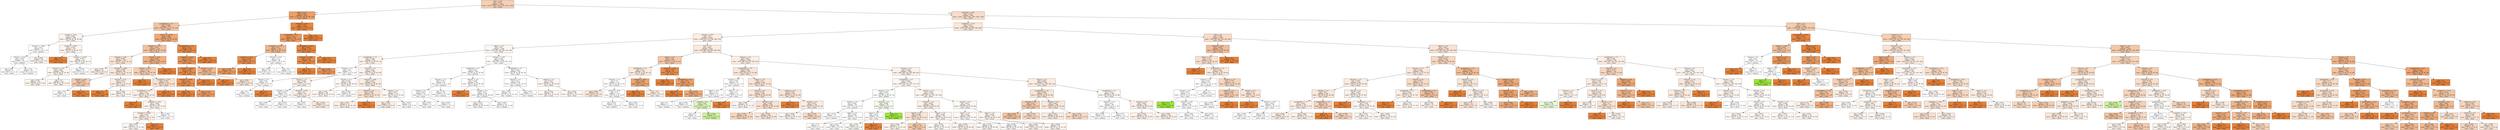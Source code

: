 digraph Tree {
node [shape=box, style="filled", color="black"] ;
0 [label="CCR <= 0.55\ngini = 0.743\nsamples = 11670\nvalue = [5152, 1334, 1316, 1276, 1276, 1316]\nclass = mean", fillcolor="#f5d0b6"] ;
1 [label="nbproc <= 4.5\ngini = 0.395\nsamples = 2219\nvalue = [1711, 92, 120, 88, 88, 120]\nclass = mean", fillcolor="#eb9f69"] ;
0 -> 1 [labeldistance=2.5, labelangle=45, headlabel="True"] ;
2 [label="graphDepth <= 3.5\ngini = 0.669\nsamples = 971\nvalue = [519, 76, 116, 72, 72, 116]\nclass = mean", fillcolor="#f3c4a2"] ;
1 -> 2 ;
3 [label="sdComp <= 0.02\ngini = 0.805\nsamples = 389\nvalue = [109, 44, 80, 38, 38, 80]\nclass = mean", fillcolor="#fdf3ec"] ;
2 -> 3 ;
4 [label="sdComm <= 0.065\ngini = 0.817\nsamples = 52\nvalue = [10, 6, 6, 12, 12, 6]\nclass = minmax", fillcolor="#ffffff"] ;
3 -> 4 ;
5 [label="sdComm <= 0.02\ngini = 0.769\nsamples = 26\nvalue = [4, 2, 2, 8, 8, 2]\nclass = minmax", fillcolor="#ffffff"] ;
4 -> 5 ;
6 [label="gini = 0.667\nsamples = 6\nvalue = [2, 0, 0, 2, 2, 0]\nclass = mean", fillcolor="#ffffff"] ;
5 -> 6 ;
7 [label="gini = 0.78\nsamples = 20\nvalue = [2, 2, 2, 6, 6, 2]\nclass = minmax", fillcolor="#ffffff"] ;
5 -> 7 ;
8 [label="gini = 0.828\nsamples = 26\nvalue = [6, 4, 4, 4, 4, 4]\nclass = mean", fillcolor="#fdf4ed"] ;
4 -> 8 ;
9 [label="sdComp <= 0.065\ngini = 0.793\nsamples = 337\nvalue = [99, 38, 74, 26, 26, 74]\nclass = mean", fillcolor="#fdf3ec"] ;
3 -> 9 ;
10 [label="gini = 0.0\nsamples = 10\nvalue = [10, 0, 0, 0, 0, 0]\nclass = mean", fillcolor="#e58139"] ;
9 -> 10 ;
11 [label="sdComm <= 0.065\ngini = 0.797\nsamples = 327\nvalue = [89, 38, 74, 26, 26, 74]\nclass = mean", fillcolor="#fdf8f3"] ;
9 -> 11 ;
12 [label="sdComm <= 0.02\ngini = 0.802\nsamples = 306\nvalue = [84, 38, 66, 26, 26, 66]\nclass = mean", fillcolor="#fdf6f0"] ;
11 -> 12 ;
13 [label="gini = 0.799\nsamples = 116\nvalue = [32, 20, 24, 8, 8, 24]\nclass = mean", fillcolor="#fdf4ee"] ;
12 -> 13 ;
14 [label="gini = 0.8\nsamples = 190\nvalue = [52, 18, 42, 18, 18, 42]\nclass = mean", fillcolor="#fdf6f2"] ;
12 -> 14 ;
15 [label="gini = 0.653\nsamples = 21\nvalue = [5, 0, 8, 0, 0, 8]\nclass = maxmax", fillcolor="#ffffff"] ;
11 -> 15 ;
16 [label="sdComp <= 0.065\ngini = 0.486\nsamples = 582\nvalue = [410, 32, 36, 34, 34, 36]\nclass = mean", fillcolor="#eda977"] ;
2 -> 16 ;
17 [label="graphSize <= 22.5\ngini = 0.667\nsamples = 338\nvalue = [182, 32, 28, 34, 34, 28]\nclass = mean", fillcolor="#f2c29f"] ;
16 -> 17 ;
18 [label="sdComm <= 0.02\ngini = 0.796\nsamples = 120\nvalue = [40, 20, 12, 18, 18, 12]\nclass = mean", fillcolor="#fae6d7"] ;
17 -> 18 ;
19 [label="gini = 0.736\nsamples = 24\nvalue = [8, 4, 0, 6, 6, 0]\nclass = mean", fillcolor="#fcf1e9"] ;
18 -> 19 ;
20 [label="sdComm <= 0.065\ngini = 0.799\nsamples = 96\nvalue = [32, 16, 12, 12, 12, 12]\nclass = mean", fillcolor="#fae6d7"] ;
18 -> 20 ;
21 [label="sdComp <= 0.02\ngini = 0.667\nsamples = 24\nvalue = [12, 4, 4, 0, 0, 4]\nclass = mean", fillcolor="#f5cdb0"] ;
20 -> 21 ;
22 [label="gini = 0.75\nsamples = 16\nvalue = [4, 4, 4, 0, 0, 4]\nclass = mean", fillcolor="#ffffff"] ;
21 -> 22 ;
23 [label="gini = 0.0\nsamples = 8\nvalue = [8, 0, 0, 0, 0, 0]\nclass = mean", fillcolor="#e58139"] ;
21 -> 23 ;
24 [label="sdComp <= 0.02\ngini = 0.815\nsamples = 72\nvalue = [20, 12, 8, 12, 12, 8]\nclass = mean", fillcolor="#fceee5"] ;
20 -> 24 ;
25 [label="gini = 0.0\nsamples = 4\nvalue = [4, 0, 0, 0, 0, 0]\nclass = mean", fillcolor="#e58139"] ;
24 -> 25 ;
26 [label="gini = 0.824\nsamples = 68\nvalue = [16, 12, 8, 12, 12, 8]\nclass = mean", fillcolor="#fdf6f1"] ;
24 -> 26 ;
27 [label="sdComp <= 0.02\ngini = 0.551\nsamples = 218\nvalue = [142, 12, 16, 16, 16, 16]\nclass = mean", fillcolor="#efb083"] ;
17 -> 27 ;
28 [label="sdComm <= 0.02\ngini = 0.731\nsamples = 140\nvalue = [64, 12, 16, 16, 16, 16]\nclass = mean", fillcolor="#f5ceb2"] ;
27 -> 28 ;
29 [label="gini = 0.0\nsamples = 24\nvalue = [24, 0, 0, 0, 0, 0]\nclass = mean", fillcolor="#e58139"] ;
28 -> 29 ;
30 [label="graphSize <= 75.0\ngini = 0.794\nsamples = 116\nvalue = [40, 12, 16, 16, 16, 16]\nclass = mean", fillcolor="#f9e1cf"] ;
28 -> 30 ;
31 [label="graphDepth <= 9.0\ngini = 0.82\nsamples = 104\nvalue = [28, 12, 16, 16, 16, 16]\nclass = mean", fillcolor="#fbeee4"] ;
30 -> 31 ;
32 [label="gini = 0.0\nsamples = 4\nvalue = [4, 0, 0, 0, 0, 0]\nclass = mean", fillcolor="#e58139"] ;
31 -> 32 ;
33 [label="graphSize <= 40.0\ngini = 0.826\nsamples = 100\nvalue = [24, 12, 16, 16, 16, 16]\nclass = mean", fillcolor="#fdf3ec"] ;
31 -> 33 ;
34 [label="sdComm <= 0.065\ngini = 0.82\nsamples = 76\nvalue = [20, 8, 12, 12, 12, 12]\nclass = mean", fillcolor="#fcefe6"] ;
33 -> 34 ;
35 [label="gini = 0.827\nsamples = 72\nvalue = [16, 8, 12, 12, 12, 12]\nclass = mean", fillcolor="#fdf7f2"] ;
34 -> 35 ;
36 [label="gini = 0.0\nsamples = 4\nvalue = [4, 0, 0, 0, 0, 0]\nclass = mean", fillcolor="#e58139"] ;
34 -> 36 ;
37 [label="gini = 0.833\nsamples = 24\nvalue = [4, 4, 4, 4, 4, 4]\nclass = mean", fillcolor="#ffffff"] ;
33 -> 37 ;
38 [label="gini = 0.0\nsamples = 12\nvalue = [12, 0, 0, 0, 0, 0]\nclass = mean", fillcolor="#e58139"] ;
30 -> 38 ;
39 [label="gini = 0.0\nsamples = 78\nvalue = [78, 0, 0, 0, 0, 0]\nclass = mean", fillcolor="#e58139"] ;
27 -> 39 ;
40 [label="graphDepth <= 6.5\ngini = 0.125\nsamples = 244\nvalue = [228, 0, 8, 0, 0, 8]\nclass = mean", fillcolor="#e78a46"] ;
16 -> 40 ;
41 [label="graphSize <= 22.5\ngini = 0.255\nsamples = 112\nvalue = [96, 0, 8, 0, 0, 8]\nclass = mean", fillcolor="#e99457"] ;
40 -> 41 ;
42 [label="sdComm <= 0.065\ngini = 0.166\nsamples = 90\nvalue = [82, 0, 4, 0, 0, 4]\nclass = mean", fillcolor="#e78d4b"] ;
41 -> 42 ;
43 [label="sdComm <= 0.02\ngini = 0.22\nsamples = 66\nvalue = [58, 0, 4, 0, 0, 4]\nclass = mean", fillcolor="#e89153"] ;
42 -> 43 ;
44 [label="gini = 0.0\nsamples = 22\nvalue = [22, 0, 0, 0, 0, 0]\nclass = mean", fillcolor="#e58139"] ;
43 -> 44 ;
45 [label="gini = 0.314\nsamples = 44\nvalue = [36, 0, 4, 0, 0, 4]\nclass = mean", fillcolor="#ea9a61"] ;
43 -> 45 ;
46 [label="gini = 0.0\nsamples = 24\nvalue = [24, 0, 0, 0, 0, 0]\nclass = mean", fillcolor="#e58139"] ;
42 -> 46 ;
47 [label="sdComm <= 0.02\ngini = 0.529\nsamples = 22\nvalue = [14, 0, 4, 0, 0, 4]\nclass = mean", fillcolor="#f1b991"] ;
41 -> 47 ;
48 [label="gini = 0.0\nsamples = 8\nvalue = [8, 0, 0, 0, 0, 0]\nclass = mean", fillcolor="#e58139"] ;
47 -> 48 ;
49 [label="gini = 0.653\nsamples = 14\nvalue = [6, 0, 4, 0, 0, 4]\nclass = mean", fillcolor="#fae6d7"] ;
47 -> 49 ;
50 [label="gini = 0.0\nsamples = 132\nvalue = [132, 0, 0, 0, 0, 0]\nclass = mean", fillcolor="#e58139"] ;
40 -> 50 ;
51 [label="sdComp <= 0.02\ngini = 0.087\nsamples = 1248\nvalue = [1192, 16, 4, 16, 16, 4]\nclass = mean", fillcolor="#e68742"] ;
1 -> 51 ;
52 [label="graphDepth <= 6.5\ngini = 0.312\nsamples = 320\nvalue = [264, 16, 4, 16, 16, 4]\nclass = mean", fillcolor="#ea985d"] ;
51 -> 52 ;
53 [label="graphSize <= 22.5\ngini = 0.57\nsamples = 140\nvalue = [88, 12, 4, 16, 16, 4]\nclass = mean", fillcolor="#f0b68c"] ;
52 -> 53 ;
54 [label="sdComm <= 0.02\ngini = 0.159\nsamples = 92\nvalue = [84, 8, 0, 0, 0, 0]\nclass = mean", fillcolor="#e78d4c"] ;
53 -> 54 ;
55 [label="gini = 0.278\nsamples = 48\nvalue = [40, 8, 0, 0, 0, 0]\nclass = mean", fillcolor="#ea9a61"] ;
54 -> 55 ;
56 [label="gini = 0.0\nsamples = 44\nvalue = [44, 0, 0, 0, 0, 0]\nclass = mean", fillcolor="#e58139"] ;
54 -> 56 ;
57 [label="sdComm <= 0.02\ngini = 0.75\nsamples = 48\nvalue = [4, 4, 4, 16, 16, 4]\nclass = minmax", fillcolor="#ffffff"] ;
53 -> 57 ;
58 [label="gini = 0.833\nsamples = 24\nvalue = [4, 4, 4, 4, 4, 4]\nclass = mean", fillcolor="#ffffff"] ;
57 -> 58 ;
59 [label="gini = 0.5\nsamples = 24\nvalue = [0, 0, 0, 12, 12, 0]\nclass = minmax", fillcolor="#ffffff"] ;
57 -> 59 ;
60 [label="graphSize <= 40.0\ngini = 0.043\nsamples = 180\nvalue = [176, 4, 0, 0, 0, 0]\nclass = mean", fillcolor="#e6843d"] ;
52 -> 60 ;
61 [label="sdComm <= 0.065\ngini = 0.133\nsamples = 56\nvalue = [52, 4, 0, 0, 0, 0]\nclass = mean", fillcolor="#e78b48"] ;
60 -> 61 ;
62 [label="gini = 0.0\nsamples = 28\nvalue = [28, 0, 0, 0, 0, 0]\nclass = mean", fillcolor="#e58139"] ;
61 -> 62 ;
63 [label="gini = 0.245\nsamples = 28\nvalue = [24, 4, 0, 0, 0, 0]\nclass = mean", fillcolor="#e9965a"] ;
61 -> 63 ;
64 [label="gini = 0.0\nsamples = 124\nvalue = [124, 0, 0, 0, 0, 0]\nclass = mean", fillcolor="#e58139"] ;
60 -> 64 ;
65 [label="gini = 0.0\nsamples = 928\nvalue = [928, 0, 0, 0, 0, 0]\nclass = mean", fillcolor="#e58139"] ;
51 -> 65 ;
66 [label="graphSize <= 40.0\ngini = 0.787\nsamples = 9451\nvalue = [3441, 1242, 1196, 1188, 1188, 1196]\nclass = mean", fillcolor="#f8ddca"] ;
0 -> 66 [labeldistance=2.5, labelangle=-45, headlabel="False"] ;
67 [label="graphSize <= 22.5\ngini = 0.811\nsamples = 6105\nvalue = [1851, 878, 838, 850, 850, 838]\nclass = mean", fillcolor="#fae8da"] ;
66 -> 67 ;
68 [label="sdComp <= 0.65\ngini = 0.82\nsamples = 4033\nvalue = [1089, 616, 578, 586, 586, 578]\nclass = mean", fillcolor="#fbeee4"] ;
67 -> 68 ;
69 [label="nbproc <= 4.5\ngini = 0.83\nsamples = 1206\nvalue = [264, 190, 188, 188, 188, 188]\nclass = mean", fillcolor="#fdf6f1"] ;
68 -> 69 ;
70 [label="graphDepth <= 3.5\ngini = 0.824\nsamples = 550\nvalue = [138, 84, 74, 90, 90, 74]\nclass = mean", fillcolor="#fcf2ea"] ;
69 -> 70 ;
71 [label="sdComm <= 0.2\ngini = 0.81\nsamples = 70\nvalue = [16, 6, 16, 8, 8, 16]\nclass = mean", fillcolor="#ffffff"] ;
70 -> 71 ;
72 [label="sdComp <= 0.2\ngini = 0.64\nsamples = 20\nvalue = [4, 0, 8, 0, 0, 8]\nclass = maxmax", fillcolor="#ffffff"] ;
71 -> 72 ;
73 [label="gini = 0.5\nsamples = 16\nvalue = [0, 0, 8, 0, 0, 8]\nclass = maxmax", fillcolor="#ffffff"] ;
72 -> 73 ;
74 [label="gini = 0.0\nsamples = 4\nvalue = [4, 0, 0, 0, 0, 0]\nclass = mean", fillcolor="#e58139"] ;
72 -> 74 ;
75 [label="sdComp <= 0.2\ngini = 0.826\nsamples = 50\nvalue = [12, 6, 8, 8, 8, 8]\nclass = mean", fillcolor="#fdf3ec"] ;
71 -> 75 ;
76 [label="sdComm <= 0.65\ngini = 0.827\nsamples = 30\nvalue = [6, 4, 4, 6, 6, 4]\nclass = mean", fillcolor="#ffffff"] ;
75 -> 76 ;
77 [label="gini = 0.667\nsamples = 6\nvalue = [2, 0, 0, 2, 2, 0]\nclass = mean", fillcolor="#ffffff"] ;
76 -> 77 ;
78 [label="gini = 0.833\nsamples = 24\nvalue = [4, 4, 4, 4, 4, 4]\nclass = mean", fillcolor="#ffffff"] ;
76 -> 78 ;
79 [label="sdComm <= 0.65\ngini = 0.8\nsamples = 20\nvalue = [6, 2, 4, 2, 2, 4]\nclass = mean", fillcolor="#fcefe6"] ;
75 -> 79 ;
80 [label="gini = 0.667\nsamples = 6\nvalue = [2, 0, 2, 0, 0, 2]\nclass = mean", fillcolor="#ffffff"] ;
79 -> 80 ;
81 [label="gini = 0.816\nsamples = 14\nvalue = [4, 2, 2, 2, 2, 2]\nclass = mean", fillcolor="#fbeade"] ;
79 -> 81 ;
82 [label="sdComm <= 0.2\ngini = 0.821\nsamples = 480\nvalue = [122, 78, 58, 82, 82, 58]\nclass = mean", fillcolor="#fcf2eb"] ;
70 -> 82 ;
83 [label="sdComp <= 0.2\ngini = 0.818\nsamples = 282\nvalue = [66, 48, 28, 56, 56, 28]\nclass = mean", fillcolor="#fef9f6"] ;
82 -> 83 ;
84 [label="gini = 0.816\nsamples = 202\nvalue = [50, 40, 20, 36, 36, 20]\nclass = mean", fillcolor="#fdf7f3"] ;
83 -> 84 ;
85 [label="gini = 0.805\nsamples = 80\nvalue = [16, 8, 8, 20, 20, 8]\nclass = minmax", fillcolor="#ffffff"] ;
83 -> 85 ;
86 [label="sdComm <= 0.65\ngini = 0.817\nsamples = 198\nvalue = [56, 30, 30, 26, 26, 30]\nclass = mean", fillcolor="#fbece0"] ;
82 -> 86 ;
87 [label="sdComp <= 0.2\ngini = 0.788\nsamples = 84\nvalue = [30, 14, 10, 10, 10, 10]\nclass = mean", fillcolor="#f9e2d2"] ;
86 -> 87 ;
88 [label="gini = 0.813\nsamples = 76\nvalue = [22, 14, 10, 10, 10, 10]\nclass = mean", fillcolor="#fcefe5"] ;
87 -> 88 ;
89 [label="gini = 0.0\nsamples = 8\nvalue = [8, 0, 0, 0, 0, 0]\nclass = mean", fillcolor="#e58139"] ;
87 -> 89 ;
90 [label="sdComp <= 0.2\ngini = 0.827\nsamples = 114\nvalue = [26, 16, 20, 16, 16, 20]\nclass = mean", fillcolor="#fdf7f2"] ;
86 -> 90 ;
91 [label="gini = 0.823\nsamples = 54\nvalue = [14, 8, 8, 8, 8, 8]\nclass = mean", fillcolor="#fcefe5"] ;
90 -> 91 ;
92 [label="gini = 0.827\nsamples = 60\nvalue = [12, 8, 12, 8, 8, 12]\nclass = mean", fillcolor="#ffffff"] ;
90 -> 92 ;
93 [label="sdComm <= 0.65\ngini = 0.832\nsamples = 656\nvalue = [126, 106, 114, 98, 98, 114]\nclass = mean", fillcolor="#fefcfb"] ;
69 -> 93 ;
94 [label="graphDepth <= 3.5\ngini = 0.827\nsamples = 404\nvalue = [74, 66, 82, 50, 50, 82]\nclass = maxmax", fillcolor="#ffffff"] ;
93 -> 94 ;
95 [label="sdComm <= 0.2\ngini = 0.791\nsamples = 60\nvalue = [8, 12, 16, 4, 4, 16]\nclass = maxmax", fillcolor="#ffffff"] ;
94 -> 95 ;
96 [label="sdComp <= 0.2\ngini = 0.833\nsamples = 24\nvalue = [4, 4, 4, 4, 4, 4]\nclass = mean", fillcolor="#ffffff"] ;
95 -> 96 ;
97 [label="gini = 0.833\nsamples = 12\nvalue = [2, 2, 2, 2, 2, 2]\nclass = mean", fillcolor="#ffffff"] ;
96 -> 97 ;
98 [label="gini = 0.833\nsamples = 12\nvalue = [2, 2, 2, 2, 2, 2]\nclass = mean", fillcolor="#ffffff"] ;
96 -> 98 ;
99 [label="gini = 0.716\nsamples = 36\nvalue = [4, 8, 12, 0, 0, 12]\nclass = maxmax", fillcolor="#ffffff"] ;
95 -> 99 ;
100 [label="sdComm <= 0.2\ngini = 0.829\nsamples = 344\nvalue = [66, 54, 66, 46, 46, 66]\nclass = mean", fillcolor="#ffffff"] ;
94 -> 100 ;
101 [label="gini = 0.0\nsamples = 4\nvalue = [4, 0, 0, 0, 0, 0]\nclass = mean", fillcolor="#e58139"] ;
100 -> 101 ;
102 [label="sdComp <= 0.2\ngini = 0.83\nsamples = 340\nvalue = [62, 54, 66, 46, 46, 66]\nclass = maxmax", fillcolor="#ffffff"] ;
100 -> 102 ;
103 [label="gini = 0.831\nsamples = 216\nvalue = [42, 38, 38, 30, 30, 38]\nclass = mean", fillcolor="#fefcfb"] ;
102 -> 103 ;
104 [label="gini = 0.822\nsamples = 124\nvalue = [20, 16, 28, 16, 16, 28]\nclass = maxmax", fillcolor="#ffffff"] ;
102 -> 104 ;
105 [label="graphDepth <= 3.5\ngini = 0.827\nsamples = 252\nvalue = [52, 40, 32, 48, 48, 32]\nclass = mean", fillcolor="#fefdfb"] ;
93 -> 105 ;
106 [label="sdComp <= 0.2\ngini = 0.811\nsamples = 88\nvalue = [14, 10, 10, 22, 22, 10]\nclass = minmax", fillcolor="#ffffff"] ;
105 -> 106 ;
107 [label="gini = 0.821\nsamples = 78\nvalue = [12, 10, 10, 18, 18, 10]\nclass = minmax", fillcolor="#ffffff"] ;
106 -> 107 ;
108 [label="gini = 0.64\nsamples = 10\nvalue = [2, 0, 0, 4, 4, 0]\nclass = minmax", fillcolor="#ffffff"] ;
106 -> 108 ;
109 [label="sdComp <= 0.2\ngini = 0.827\nsamples = 164\nvalue = [38, 30, 22, 26, 26, 22]\nclass = mean", fillcolor="#fdf7f3"] ;
105 -> 109 ;
110 [label="gini = 0.814\nsamples = 76\nvalue = [20, 16, 8, 12, 12, 8]\nclass = mean", fillcolor="#fdf7f2"] ;
109 -> 110 ;
111 [label="gini = 0.832\nsamples = 88\nvalue = [18, 14, 14, 14, 14, 14]\nclass = mean", fillcolor="#fef8f4"] ;
109 -> 111 ;
112 [label="CCR <= 5.5\ngini = 0.814\nsamples = 2827\nvalue = [825, 426, 390, 398, 398, 390]\nclass = mean", fillcolor="#fbeade"] ;
68 -> 112 ;
113 [label="nbproc <= 4.5\ngini = 0.68\nsamples = 291\nvalue = [149, 38, 12, 40, 40, 12]\nclass = mean", fillcolor="#f4c8a9"] ;
112 -> 113 ;
114 [label="graphDepth <= 3.5\ngini = 0.78\nsamples = 201\nvalue = [67, 30, 12, 40, 40, 12]\nclass = mean", fillcolor="#fbeade"] ;
113 -> 114 ;
115 [label="sdComm <= 0.2\ngini = 0.8\nsamples = 143\nvalue = [25, 26, 10, 36, 36, 10]\nclass = minmax", fillcolor="#ffffff"] ;
114 -> 115 ;
116 [label="gini = 0.809\nsamples = 29\nvalue = [9, 4, 4, 4, 4, 4]\nclass = mean", fillcolor="#fae6d7"] ;
115 -> 116 ;
117 [label="sdComm <= 0.65\ngini = 0.78\nsamples = 114\nvalue = [16, 22, 6, 32, 32, 6]\nclass = minmax", fillcolor="#ffffff"] ;
115 -> 117 ;
118 [label="gini = 0.653\nsamples = 50\nvalue = [2, 8, 0, 20, 20, 0]\nclass = minmax", fillcolor="#ffffff"] ;
117 -> 118 ;
119 [label="gini = 0.816\nsamples = 64\nvalue = [14, 14, 6, 12, 12, 6]\nclass = mean", fillcolor="#ffffff"] ;
117 -> 119 ;
120 [label="sdComm <= 0.65\ngini = 0.459\nsamples = 58\nvalue = [42, 4, 2, 4, 4, 2]\nclass = mean", fillcolor="#eda674"] ;
114 -> 120 ;
121 [label="gini = 0.0\nsamples = 36\nvalue = [36, 0, 0, 0, 0, 0]\nclass = mean", fillcolor="#e58139"] ;
120 -> 121 ;
122 [label="gini = 0.81\nsamples = 22\nvalue = [6, 4, 2, 4, 4, 2]\nclass = mean", fillcolor="#fcf1e9"] ;
120 -> 122 ;
123 [label="sdComm <= 0.65\ngini = 0.162\nsamples = 90\nvalue = [82, 8, 0, 0, 0, 0]\nclass = mean", fillcolor="#e88d4c"] ;
113 -> 123 ;
124 [label="gini = 0.0\nsamples = 50\nvalue = [50, 0, 0, 0, 0, 0]\nclass = mean", fillcolor="#e58139"] ;
123 -> 124 ;
125 [label="graphDepth <= 3.5\ngini = 0.32\nsamples = 40\nvalue = [32, 8, 0, 0, 0, 0]\nclass = mean", fillcolor="#eca06a"] ;
123 -> 125 ;
126 [label="gini = 0.0\nsamples = 8\nvalue = [8, 0, 0, 0, 0, 0]\nclass = mean", fillcolor="#e58139"] ;
125 -> 126 ;
127 [label="gini = 0.375\nsamples = 32\nvalue = [24, 8, 0, 0, 0, 0]\nclass = mean", fillcolor="#eeab7b"] ;
125 -> 127 ;
128 [label="sdComm <= 2.0\ngini = 0.821\nsamples = 2536\nvalue = [676, 388, 378, 358, 358, 378]\nclass = mean", fillcolor="#fceee4"] ;
112 -> 128 ;
129 [label="graphDepth <= 3.5\ngini = 0.803\nsamples = 652\nvalue = [210, 102, 96, 74, 74, 96]\nclass = mean", fillcolor="#fae6d8"] ;
128 -> 129 ;
130 [label="sdComp <= 2.0\ngini = 0.783\nsamples = 46\nvalue = [10, 8, 12, 2, 2, 12]\nclass = maxmax", fillcolor="#ffffff"] ;
129 -> 130 ;
131 [label="nbproc <= 4.5\ngini = 0.727\nsamples = 34\nvalue = [4, 2, 12, 2, 2, 12]\nclass = maxmax", fillcolor="#ffffff"] ;
130 -> 131 ;
132 [label="gini = 0.5\nsamples = 8\nvalue = [0, 0, 4, 0, 0, 4]\nclass = maxmax", fillcolor="#ffffff"] ;
131 -> 132 ;
133 [label="gini = 0.769\nsamples = 26\nvalue = [4, 2, 8, 2, 2, 8]\nclass = maxmax", fillcolor="#ffffff"] ;
131 -> 133 ;
134 [label="nbproc <= 4.5\ngini = 0.5\nsamples = 12\nvalue = [6, 6, 0, 0, 0, 0]\nclass = mean", fillcolor="#ffffff"] ;
130 -> 134 ;
135 [label="sdComp <= 6.5\ngini = 0.48\nsamples = 10\nvalue = [4, 6, 0, 0, 0, 0]\nclass = median", fillcolor="#def6bd"] ;
134 -> 135 ;
136 [label="gini = 0.5\nsamples = 4\nvalue = [2, 2, 0, 0, 0, 0]\nclass = mean", fillcolor="#ffffff"] ;
135 -> 136 ;
137 [label="gini = 0.444\nsamples = 6\nvalue = [2, 4, 0, 0, 0, 0]\nclass = median", fillcolor="#cef29c"] ;
135 -> 137 ;
138 [label="gini = 0.0\nsamples = 2\nvalue = [2, 0, 0, 0, 0, 0]\nclass = mean", fillcolor="#e58139"] ;
134 -> 138 ;
139 [label="nbproc <= 4.5\ngini = 0.8\nsamples = 606\nvalue = [200, 94, 84, 72, 72, 84]\nclass = mean", fillcolor="#fae5d6"] ;
129 -> 139 ;
140 [label="sdComp <= 2.0\ngini = 0.799\nsamples = 450\nvalue = [148, 70, 68, 48, 48, 68]\nclass = mean", fillcolor="#fae5d6"] ;
139 -> 140 ;
141 [label="gini = 0.826\nsamples = 94\nvalue = [22, 16, 16, 12, 12, 16]\nclass = mean", fillcolor="#fdf5f0"] ;
140 -> 141 ;
142 [label="sdComp <= 6.5\ngini = 0.789\nsamples = 356\nvalue = [126, 54, 52, 36, 36, 52]\nclass = mean", fillcolor="#f9e1d0"] ;
140 -> 142 ;
143 [label="gini = 0.753\nsamples = 128\nvalue = [54, 18, 16, 12, 12, 16]\nclass = mean", fillcolor="#f6d6be"] ;
142 -> 143 ;
144 [label="gini = 0.803\nsamples = 228\nvalue = [72, 36, 36, 24, 24, 36]\nclass = mean", fillcolor="#fae7da"] ;
142 -> 144 ;
145 [label="sdComp <= 2.0\ngini = 0.797\nsamples = 156\nvalue = [52, 24, 16, 24, 24, 16]\nclass = mean", fillcolor="#f9e4d5"] ;
139 -> 145 ;
146 [label="gini = 0.0\nsamples = 10\nvalue = [10, 0, 0, 0, 0, 0]\nclass = mean", fillcolor="#e58139"] ;
145 -> 146 ;
147 [label="sdComp <= 6.5\ngini = 0.812\nsamples = 146\nvalue = [42, 24, 16, 24, 24, 16]\nclass = mean", fillcolor="#fbece2"] ;
145 -> 147 ;
148 [label="gini = 0.828\nsamples = 104\nvalue = [24, 16, 16, 16, 16, 16]\nclass = mean", fillcolor="#fdf4ed"] ;
147 -> 148 ;
149 [label="gini = 0.707\nsamples = 42\nvalue = [18, 8, 0, 8, 8, 0]\nclass = mean", fillcolor="#f7dac5"] ;
147 -> 149 ;
150 [label="sdComp <= 6.5\ngini = 0.826\nsamples = 1884\nvalue = [466, 286, 282, 284, 284, 282]\nclass = mean", fillcolor="#fcf1e9"] ;
128 -> 150 ;
151 [label="graphDepth <= 3.5\ngini = 0.829\nsamples = 1116\nvalue = [250, 174, 170, 176, 176, 170]\nclass = mean", fillcolor="#fdf5ef"] ;
150 -> 151 ;
152 [label="sdComm <= 6.5\ngini = 0.825\nsamples = 116\nvalue = [22, 26, 14, 20, 20, 14]\nclass = median", fillcolor="#fbfef7"] ;
151 -> 152 ;
153 [label="sdComp <= 2.0\ngini = 0.825\nsamples = 68\nvalue = [12, 12, 8, 14, 14, 8]\nclass = minmax", fillcolor="#ffffff"] ;
152 -> 153 ;
154 [label="gini = 0.722\nsamples = 12\nvalue = [2, 2, 0, 4, 4, 0]\nclass = minmax", fillcolor="#ffffff"] ;
153 -> 154 ;
155 [label="nbproc <= 4.5\ngini = 0.832\nsamples = 56\nvalue = [10, 10, 8, 10, 10, 8]\nclass = mean", fillcolor="#ffffff"] ;
153 -> 155 ;
156 [label="gini = 0.75\nsamples = 8\nvalue = [2, 2, 0, 2, 2, 0]\nclass = mean", fillcolor="#ffffff"] ;
155 -> 156 ;
157 [label="gini = 0.833\nsamples = 48\nvalue = [8, 8, 8, 8, 8, 8]\nclass = mean", fillcolor="#ffffff"] ;
155 -> 157 ;
158 [label="sdComp <= 2.0\ngini = 0.809\nsamples = 48\nvalue = [10, 14, 6, 6, 6, 6]\nclass = median", fillcolor="#f5fcea"] ;
152 -> 158 ;
159 [label="nbproc <= 4.5\ngini = 0.822\nsamples = 44\nvalue = [10, 10, 6, 6, 6, 6]\nclass = mean", fillcolor="#ffffff"] ;
158 -> 159 ;
160 [label="gini = 0.825\nsamples = 42\nvalue = [8, 10, 6, 6, 6, 6]\nclass = median", fillcolor="#f9fdf3"] ;
159 -> 160 ;
161 [label="gini = 0.0\nsamples = 2\nvalue = [2, 0, 0, 0, 0, 0]\nclass = mean", fillcolor="#e58139"] ;
159 -> 161 ;
162 [label="gini = 0.0\nsamples = 4\nvalue = [0, 4, 0, 0, 0, 0]\nclass = median", fillcolor="#9de539"] ;
158 -> 162 ;
163 [label="sdComp <= 2.0\ngini = 0.829\nsamples = 1000\nvalue = [228, 148, 156, 156, 156, 156]\nclass = mean", fillcolor="#fdf4ee"] ;
151 -> 163 ;
164 [label="sdComm <= 6.5\ngini = 0.824\nsamples = 390\nvalue = [98, 52, 60, 60, 60, 60]\nclass = mean", fillcolor="#fcf0e8"] ;
163 -> 164 ;
165 [label="nbproc <= 4.5\ngini = 0.809\nsamples = 116\nvalue = [36, 16, 16, 16, 16, 16]\nclass = mean", fillcolor="#fae6d7"] ;
164 -> 165 ;
166 [label="gini = 0.828\nsamples = 78\nvalue = [18, 12, 12, 12, 12, 12]\nclass = mean", fillcolor="#fdf4ed"] ;
165 -> 166 ;
167 [label="gini = 0.72\nsamples = 38\nvalue = [18, 4, 4, 4, 4, 4]\nclass = mean", fillcolor="#f4cbad"] ;
165 -> 167 ;
168 [label="nbproc <= 4.5\ngini = 0.828\nsamples = 274\nvalue = [62, 36, 44, 44, 44, 44]\nclass = mean", fillcolor="#fdf5f0"] ;
164 -> 168 ;
169 [label="gini = 0.832\nsamples = 100\nvalue = [20, 16, 16, 16, 16, 16]\nclass = mean", fillcolor="#fef9f6"] ;
168 -> 169 ;
170 [label="gini = 0.825\nsamples = 174\nvalue = [42, 20, 28, 28, 28, 28]\nclass = mean", fillcolor="#fdf3ec"] ;
168 -> 170 ;
171 [label="sdComm <= 6.5\ngini = 0.831\nsamples = 610\nvalue = [130, 96, 96, 96, 96, 96]\nclass = mean", fillcolor="#fdf7f2"] ;
163 -> 171 ;
172 [label="nbproc <= 4.5\ngini = 0.831\nsamples = 480\nvalue = [100, 76, 76, 76, 76, 76]\nclass = mean", fillcolor="#fdf8f3"] ;
171 -> 172 ;
173 [label="gini = 0.831\nsamples = 254\nvalue = [54, 40, 40, 40, 40, 40]\nclass = mean", fillcolor="#fdf7f2"] ;
172 -> 173 ;
174 [label="gini = 0.832\nsamples = 226\nvalue = [46, 36, 36, 36, 36, 36]\nclass = mean", fillcolor="#fef8f5"] ;
172 -> 174 ;
175 [label="nbproc <= 4.5\ngini = 0.828\nsamples = 130\nvalue = [30, 20, 20, 20, 20, 20]\nclass = mean", fillcolor="#fdf4ed"] ;
171 -> 175 ;
176 [label="gini = 0.828\nsamples = 52\nvalue = [12, 8, 8, 8, 8, 8]\nclass = mean", fillcolor="#fdf4ed"] ;
175 -> 176 ;
177 [label="gini = 0.828\nsamples = 78\nvalue = [18, 12, 12, 12, 12, 12]\nclass = mean", fillcolor="#fdf4ed"] ;
175 -> 177 ;
178 [label="nbproc <= 4.5\ngini = 0.818\nsamples = 768\nvalue = [216, 112, 112, 108, 108, 112]\nclass = mean", fillcolor="#fbebe0"] ;
150 -> 178 ;
179 [label="graphDepth <= 3.5\ngini = 0.802\nsamples = 378\nvalue = [124, 54, 46, 54, 54, 46]\nclass = mean", fillcolor="#f9e4d4"] ;
178 -> 179 ;
180 [label="sdComm <= 6.5\ngini = 0.72\nsamples = 38\nvalue = [18, 4, 4, 4, 4, 4]\nclass = mean", fillcolor="#f4cbad"] ;
179 -> 180 ;
181 [label="gini = 0.661\nsamples = 22\nvalue = [12, 2, 2, 2, 2, 2]\nclass = mean", fillcolor="#f2c09c"] ;
180 -> 181 ;
182 [label="gini = 0.781\nsamples = 16\nvalue = [6, 2, 2, 2, 2, 2]\nclass = mean", fillcolor="#f8dbc6"] ;
180 -> 182 ;
183 [label="sdComm <= 6.5\ngini = 0.807\nsamples = 340\nvalue = [106, 50, 42, 50, 50, 42]\nclass = mean", fillcolor="#fae7d9"] ;
179 -> 183 ;
184 [label="gini = 0.815\nsamples = 244\nvalue = [70, 38, 30, 38, 38, 30]\nclass = mean", fillcolor="#fbebe0"] ;
183 -> 184 ;
185 [label="gini = 0.781\nsamples = 96\nvalue = [36, 12, 12, 12, 12, 12]\nclass = mean", fillcolor="#f8dbc6"] ;
183 -> 185 ;
186 [label="graphDepth <= 3.5\ngini = 0.827\nsamples = 390\nvalue = [92, 58, 66, 54, 54, 66]\nclass = mean", fillcolor="#fdf5ef"] ;
178 -> 186 ;
187 [label="sdComm <= 6.5\ngini = 0.811\nsamples = 86\nvalue = [18, 12, 20, 8, 8, 20]\nclass = maxmax", fillcolor="#ffffff"] ;
186 -> 187 ;
188 [label="gini = 0.816\nsamples = 70\nvalue = [14, 8, 16, 8, 8, 16]\nclass = maxmax", fillcolor="#ffffff"] ;
187 -> 188 ;
189 [label="gini = 0.75\nsamples = 16\nvalue = [4, 4, 4, 0, 0, 4]\nclass = mean", fillcolor="#ffffff"] ;
187 -> 189 ;
190 [label="sdComm <= 6.5\ngini = 0.826\nsamples = 304\nvalue = [74, 46, 46, 46, 46, 46]\nclass = mean", fillcolor="#fcf1ea"] ;
186 -> 190 ;
191 [label="gini = 0.827\nsamples = 158\nvalue = [38, 24, 24, 24, 24, 24]\nclass = mean", fillcolor="#fcf2ea"] ;
190 -> 191 ;
192 [label="gini = 0.826\nsamples = 146\nvalue = [36, 22, 22, 22, 22, 22]\nclass = mean", fillcolor="#fcf1e9"] ;
190 -> 192 ;
193 [label="CCR <= 5.5\ngini = 0.785\nsamples = 2072\nvalue = [762, 262, 260, 264, 264, 260]\nclass = mean", fillcolor="#f8dcc8"] ;
67 -> 193 ;
194 [label="sdComp <= 0.65\ngini = 0.639\nsamples = 324\nvalue = [184, 20, 32, 28, 28, 32]\nclass = mean", fillcolor="#f1bd98"] ;
193 -> 194 ;
195 [label="nbproc <= 4.5\ngini = 0.79\nsamples = 216\nvalue = [76, 20, 32, 28, 28, 32]\nclass = mean", fillcolor="#f9e1d0"] ;
194 -> 195 ;
196 [label="gini = 0.0\nsamples = 14\nvalue = [14, 0, 0, 0, 0, 0]\nclass = mean", fillcolor="#e58139"] ;
195 -> 196 ;
197 [label="graphDepth <= 7.5\ngini = 0.807\nsamples = 202\nvalue = [62, 20, 32, 28, 28, 32]\nclass = mean", fillcolor="#fae9dc"] ;
195 -> 197 ;
198 [label="sdComp <= 0.2\ngini = 0.831\nsamples = 92\nvalue = [14, 14, 14, 18, 18, 14]\nclass = minmax", fillcolor="#ffffff"] ;
197 -> 198 ;
199 [label="sdComm <= 0.2\ngini = 0.83\nsamples = 76\nvalue = [14, 14, 14, 10, 10, 14]\nclass = mean", fillcolor="#ffffff"] ;
198 -> 199 ;
200 [label="gini = 0.0\nsamples = 8\nvalue = [0, 8, 0, 0, 0, 0]\nclass = median", fillcolor="#9de539"] ;
199 -> 200 ;
201 [label="sdComm <= 0.65\ngini = 0.822\nsamples = 68\nvalue = [14, 6, 14, 10, 10, 14]\nclass = mean", fillcolor="#ffffff"] ;
199 -> 201 ;
202 [label="gini = 0.816\nsamples = 56\nvalue = [12, 4, 12, 8, 8, 12]\nclass = mean", fillcolor="#ffffff"] ;
201 -> 202 ;
203 [label="gini = 0.833\nsamples = 12\nvalue = [2, 2, 2, 2, 2, 2]\nclass = mean", fillcolor="#ffffff"] ;
201 -> 203 ;
204 [label="gini = 0.5\nsamples = 16\nvalue = [0, 0, 0, 8, 8, 0]\nclass = minmax", fillcolor="#ffffff"] ;
198 -> 204 ;
205 [label="sdComm <= 0.2\ngini = 0.737\nsamples = 110\nvalue = [48, 6, 18, 10, 10, 18]\nclass = mean", fillcolor="#f7d6be"] ;
197 -> 205 ;
206 [label="sdComp <= 0.2\ngini = 0.604\nsamples = 52\nvalue = [28, 0, 12, 0, 0, 12]\nclass = mean", fillcolor="#f5cdb0"] ;
205 -> 206 ;
207 [label="gini = 0.656\nsamples = 32\nvalue = [8, 0, 12, 0, 0, 12]\nclass = maxmax", fillcolor="#ffffff"] ;
206 -> 207 ;
208 [label="gini = 0.0\nsamples = 20\nvalue = [20, 0, 0, 0, 0, 0]\nclass = mean", fillcolor="#e58139"] ;
206 -> 208 ;
209 [label="sdComp <= 0.2\ngini = 0.79\nsamples = 58\nvalue = [20, 6, 6, 10, 10, 6]\nclass = mean", fillcolor="#fae5d6"] ;
205 -> 209 ;
210 [label="gini = 0.0\nsamples = 10\nvalue = [10, 0, 0, 0, 0, 0]\nclass = mean", fillcolor="#e58139"] ;
209 -> 210 ;
211 [label="sdComm <= 0.65\ngini = 0.823\nsamples = 48\nvalue = [10, 6, 6, 10, 10, 6]\nclass = mean", fillcolor="#ffffff"] ;
209 -> 211 ;
212 [label="gini = 0.792\nsamples = 24\nvalue = [6, 2, 2, 6, 6, 2]\nclass = mean", fillcolor="#ffffff"] ;
211 -> 212 ;
213 [label="gini = 0.833\nsamples = 24\nvalue = [4, 4, 4, 4, 4, 4]\nclass = mean", fillcolor="#ffffff"] ;
211 -> 213 ;
214 [label="gini = 0.0\nsamples = 108\nvalue = [108, 0, 0, 0, 0, 0]\nclass = mean", fillcolor="#e58139"] ;
194 -> 214 ;
215 [label="nbproc <= 4.5\ngini = 0.801\nsamples = 1748\nvalue = [578, 242, 228, 236, 236, 228]\nclass = mean", fillcolor="#f9e3d3"] ;
193 -> 215 ;
216 [label="sdComp <= 6.5\ngini = 0.764\nsamples = 798\nvalue = [324, 106, 88, 96, 96, 88]\nclass = mean", fillcolor="#f7d7c1"] ;
215 -> 216 ;
217 [label="sdComm <= 6.5\ngini = 0.812\nsamples = 508\nvalue = [152, 72, 72, 70, 70, 72]\nclass = mean", fillcolor="#fae8db"] ;
216 -> 217 ;
218 [label="sdComm <= 2.0\ngini = 0.818\nsamples = 396\nvalue = [110, 58, 58, 56, 56, 58]\nclass = mean", fillcolor="#fbece1"] ;
217 -> 218 ;
219 [label="sdComp <= 2.0\ngini = 0.81\nsamples = 196\nvalue = [60, 28, 28, 26, 26, 28]\nclass = mean", fillcolor="#fae7d9"] ;
218 -> 219 ;
220 [label="graphDepth <= 7.5\ngini = 0.822\nsamples = 144\nvalue = [38, 22, 22, 20, 20, 22]\nclass = mean", fillcolor="#fceee5"] ;
219 -> 220 ;
221 [label="gini = 0.816\nsamples = 50\nvalue = [14, 8, 8, 6, 6, 8]\nclass = mean", fillcolor="#fbede3"] ;
220 -> 221 ;
222 [label="gini = 0.824\nsamples = 94\nvalue = [24, 14, 14, 14, 14, 14]\nclass = mean", fillcolor="#fcefe6"] ;
220 -> 222 ;
223 [label="graphDepth <= 7.5\ngini = 0.754\nsamples = 52\nvalue = [22, 6, 6, 6, 6, 6]\nclass = mean", fillcolor="#f6d3ba"] ;
219 -> 223 ;
224 [label="gini = 0.0\nsamples = 2\nvalue = [2, 0, 0, 0, 0, 0]\nclass = mean", fillcolor="#e58139"] ;
223 -> 224 ;
225 [label="gini = 0.768\nsamples = 50\nvalue = [20, 6, 6, 6, 6, 6]\nclass = mean", fillcolor="#f7d7c0"] ;
223 -> 225 ;
226 [label="sdComp <= 2.0\ngini = 0.825\nsamples = 200\nvalue = [50, 30, 30, 30, 30, 30]\nclass = mean", fillcolor="#fcf0e8"] ;
218 -> 226 ;
227 [label="gini = 0.0\nsamples = 6\nvalue = [6, 0, 0, 0, 0, 0]\nclass = mean", fillcolor="#e58139"] ;
226 -> 227 ;
228 [label="graphDepth <= 7.5\ngini = 0.829\nsamples = 194\nvalue = [44, 30, 30, 30, 30, 30]\nclass = mean", fillcolor="#fdf4ee"] ;
226 -> 228 ;
229 [label="gini = 0.831\nsamples = 38\nvalue = [8, 6, 6, 6, 6, 6]\nclass = mean", fillcolor="#fdf7f3"] ;
228 -> 229 ;
230 [label="gini = 0.828\nsamples = 156\nvalue = [36, 24, 24, 24, 24, 24]\nclass = mean", fillcolor="#fdf4ed"] ;
228 -> 230 ;
231 [label="sdComp <= 2.0\ngini = 0.781\nsamples = 112\nvalue = [42, 14, 14, 14, 14, 14]\nclass = mean", fillcolor="#f8dbc6"] ;
217 -> 231 ;
232 [label="graphDepth <= 7.5\ngini = 0.822\nsamples = 68\nvalue = [18, 10, 10, 10, 10, 10]\nclass = mean", fillcolor="#fbeee4"] ;
231 -> 232 ;
233 [label="gini = 0.0\nsamples = 4\nvalue = [4, 0, 0, 0, 0, 0]\nclass = mean", fillcolor="#e58139"] ;
232 -> 233 ;
234 [label="gini = 0.83\nsamples = 64\nvalue = [14, 10, 10, 10, 10, 10]\nclass = mean", fillcolor="#fdf6f0"] ;
232 -> 234 ;
235 [label="graphDepth <= 7.5\ngini = 0.661\nsamples = 44\nvalue = [24, 4, 4, 4, 4, 4]\nclass = mean", fillcolor="#f2c09c"] ;
231 -> 235 ;
236 [label="gini = 0.828\nsamples = 26\nvalue = [6, 4, 4, 4, 4, 4]\nclass = mean", fillcolor="#fdf4ed"] ;
235 -> 236 ;
237 [label="gini = 0.0\nsamples = 18\nvalue = [18, 0, 0, 0, 0, 0]\nclass = mean", fillcolor="#e58139"] ;
235 -> 237 ;
238 [label="graphDepth <= 7.5\ngini = 0.612\nsamples = 290\nvalue = [172, 34, 16, 26, 26, 16]\nclass = mean", fillcolor="#f1bb94"] ;
216 -> 238 ;
239 [label="sdComm <= 2.0\ngini = 0.792\nsamples = 96\nvalue = [32, 16, 8, 16, 16, 8]\nclass = mean", fillcolor="#fae6d7"] ;
238 -> 239 ;
240 [label="gini = 0.0\nsamples = 6\nvalue = [6, 0, 0, 0, 0, 0]\nclass = mean", fillcolor="#e58139"] ;
239 -> 240 ;
241 [label="sdComm <= 6.5\ngini = 0.806\nsamples = 90\nvalue = [26, 16, 8, 16, 16, 8]\nclass = mean", fillcolor="#fbeee4"] ;
239 -> 241 ;
242 [label="gini = 0.731\nsamples = 38\nvalue = [14, 8, 0, 8, 8, 0]\nclass = mean", fillcolor="#fae6d7"] ;
241 -> 242 ;
243 [label="gini = 0.828\nsamples = 52\nvalue = [12, 8, 8, 8, 8, 8]\nclass = mean", fillcolor="#fdf4ed"] ;
241 -> 243 ;
244 [label="sdComm <= 6.5\ngini = 0.462\nsamples = 194\nvalue = [140, 18, 8, 10, 10, 8]\nclass = mean", fillcolor="#eda876"] ;
238 -> 244 ;
245 [label="sdComm <= 2.0\ngini = 0.418\nsamples = 122\nvalue = [92, 10, 4, 6, 6, 4]\nclass = mean", fillcolor="#eca36e"] ;
244 -> 245 ;
246 [label="gini = 0.482\nsamples = 102\nvalue = [72, 10, 4, 6, 6, 4]\nclass = mean", fillcolor="#edaa7a"] ;
245 -> 246 ;
247 [label="gini = 0.0\nsamples = 20\nvalue = [20, 0, 0, 0, 0, 0]\nclass = mean", fillcolor="#e58139"] ;
245 -> 247 ;
248 [label="gini = 0.531\nsamples = 72\nvalue = [48, 8, 4, 4, 4, 4]\nclass = mean", fillcolor="#efb083"] ;
244 -> 248 ;
249 [label="graphDepth <= 7.5\ngini = 0.821\nsamples = 950\nvalue = [254, 136, 140, 140, 140, 140]\nclass = mean", fillcolor="#fbede3"] ;
215 -> 249 ;
250 [label="sdComp <= 6.5\ngini = 0.735\nsamples = 126\nvalue = [56, 22, 14, 10, 10, 14]\nclass = mean", fillcolor="#f6d6be"] ;
249 -> 250 ;
251 [label="sdComp <= 2.0\ngini = 0.788\nsamples = 90\nvalue = [30, 20, 12, 8, 8, 12]\nclass = mean", fillcolor="#fbede3"] ;
250 -> 251 ;
252 [label="sdComm <= 2.0\ngini = 0.678\nsamples = 34\nvalue = [14, 12, 4, 0, 0, 4]\nclass = mean", fillcolor="#fdf4ed"] ;
251 -> 252 ;
253 [label="gini = 0.694\nsamples = 28\nvalue = [8, 12, 4, 0, 0, 4]\nclass = median", fillcolor="#ebfad7"] ;
252 -> 253 ;
254 [label="gini = 0.0\nsamples = 6\nvalue = [6, 0, 0, 0, 0, 0]\nclass = mean", fillcolor="#e58139"] ;
252 -> 254 ;
255 [label="sdComm <= 2.0\ngini = 0.816\nsamples = 56\nvalue = [16, 8, 8, 8, 8, 8]\nclass = mean", fillcolor="#fbeade"] ;
251 -> 255 ;
256 [label="gini = 0.828\nsamples = 26\nvalue = [6, 4, 4, 4, 4, 4]\nclass = mean", fillcolor="#fdf4ed"] ;
255 -> 256 ;
257 [label="sdComm <= 6.5\ngini = 0.8\nsamples = 30\nvalue = [10, 4, 4, 4, 4, 4]\nclass = mean", fillcolor="#f9e2d1"] ;
255 -> 257 ;
258 [label="gini = 0.0\nsamples = 4\nvalue = [4, 0, 0, 0, 0, 0]\nclass = mean", fillcolor="#e58139"] ;
257 -> 258 ;
259 [label="gini = 0.828\nsamples = 26\nvalue = [6, 4, 4, 4, 4, 4]\nclass = mean", fillcolor="#fdf4ed"] ;
257 -> 259 ;
260 [label="sdComm <= 6.5\ngini = 0.463\nsamples = 36\nvalue = [26, 2, 2, 2, 2, 2]\nclass = mean", fillcolor="#eda673"] ;
250 -> 260 ;
261 [label="sdComm <= 2.0\ngini = 0.592\nsamples = 26\nvalue = [16, 2, 2, 2, 2, 2]\nclass = mean", fillcolor="#f0b68c"] ;
260 -> 261 ;
262 [label="gini = 0.0\nsamples = 6\nvalue = [6, 0, 0, 0, 0, 0]\nclass = mean", fillcolor="#e58139"] ;
261 -> 262 ;
263 [label="gini = 0.7\nsamples = 20\nvalue = [10, 2, 2, 2, 2, 2]\nclass = mean", fillcolor="#f3c7a7"] ;
261 -> 263 ;
264 [label="gini = 0.0\nsamples = 10\nvalue = [10, 0, 0, 0, 0, 0]\nclass = mean", fillcolor="#e58139"] ;
260 -> 264 ;
265 [label="sdComp <= 2.0\ngini = 0.827\nsamples = 824\nvalue = [198, 114, 126, 130, 130, 126]\nclass = mean", fillcolor="#fcf3ec"] ;
249 -> 265 ;
266 [label="sdComm <= 6.5\ngini = 0.811\nsamples = 172\nvalue = [52, 24, 24, 24, 24, 24]\nclass = mean", fillcolor="#fae7da"] ;
265 -> 266 ;
267 [label="sdComm <= 2.0\ngini = 0.816\nsamples = 168\nvalue = [48, 24, 24, 24, 24, 24]\nclass = mean", fillcolor="#fbeade"] ;
266 -> 267 ;
268 [label="gini = 0.825\nsamples = 80\nvalue = [20, 12, 12, 12, 12, 12]\nclass = mean", fillcolor="#fcf0e8"] ;
267 -> 268 ;
269 [label="gini = 0.806\nsamples = 88\nvalue = [28, 12, 12, 12, 12, 12]\nclass = mean", fillcolor="#fae4d5"] ;
267 -> 269 ;
270 [label="gini = 0.0\nsamples = 4\nvalue = [4, 0, 0, 0, 0, 0]\nclass = mean", fillcolor="#e58139"] ;
266 -> 270 ;
271 [label="sdComm <= 2.0\ngini = 0.829\nsamples = 652\nvalue = [146, 90, 102, 106, 106, 102]\nclass = mean", fillcolor="#fdf6f0"] ;
265 -> 271 ;
272 [label="sdComp <= 6.5\ngini = 0.814\nsamples = 104\nvalue = [28, 12, 20, 12, 12, 20]\nclass = mean", fillcolor="#fdf3ec"] ;
271 -> 272 ;
273 [label="gini = 0.0\nsamples = 8\nvalue = [8, 0, 0, 0, 0, 0]\nclass = mean", fillcolor="#e58139"] ;
272 -> 273 ;
274 [label="gini = 0.823\nsamples = 96\nvalue = [20, 12, 20, 12, 12, 20]\nclass = mean", fillcolor="#ffffff"] ;
272 -> 274 ;
275 [label="sdComm <= 6.5\ngini = 0.83\nsamples = 548\nvalue = [118, 78, 82, 94, 94, 82]\nclass = mean", fillcolor="#fef8f5"] ;
271 -> 275 ;
276 [label="sdComp <= 6.5\ngini = 0.83\nsamples = 258\nvalue = [54, 36, 40, 44, 44, 40]\nclass = mean", fillcolor="#fef9f6"] ;
275 -> 276 ;
277 [label="gini = 0.832\nsamples = 200\nvalue = [40, 32, 32, 32, 32, 32]\nclass = mean", fillcolor="#fef9f6"] ;
276 -> 277 ;
278 [label="gini = 0.813\nsamples = 58\nvalue = [14, 4, 8, 12, 12, 8]\nclass = mean", fillcolor="#fefaf6"] ;
276 -> 278 ;
279 [label="sdComp <= 6.5\ngini = 0.829\nsamples = 290\nvalue = [64, 42, 42, 50, 50, 42]\nclass = mean", fillcolor="#fdf8f3"] ;
275 -> 279 ;
280 [label="gini = 0.822\nsamples = 112\nvalue = [26, 14, 14, 22, 22, 14]\nclass = mean", fillcolor="#fef9f6"] ;
279 -> 280 ;
281 [label="gini = 0.831\nsamples = 178\nvalue = [38, 28, 28, 28, 28, 28]\nclass = mean", fillcolor="#fdf7f2"] ;
279 -> 281 ;
282 [label="CCR <= 5.5\ngini = 0.719\nsamples = 3346\nvalue = [1590, 364, 358, 338, 338, 358]\nclass = mean", fillcolor="#f4cbae"] ;
66 -> 282 ;
283 [label="graphDepth <= 12.5\ngini = 0.127\nsamples = 212\nvalue = [198, 2, 4, 2, 2, 4]\nclass = mean", fillcolor="#e78946"] ;
282 -> 283 ;
284 [label="sdComp <= 0.65\ngini = 0.597\nsamples = 24\nvalue = [14, 2, 4, 0, 0, 4]\nclass = mean", fillcolor="#f2c09c"] ;
283 -> 284 ;
285 [label="sdComp <= 0.2\ngini = 0.64\nsamples = 10\nvalue = [2, 0, 4, 0, 0, 4]\nclass = maxmax", fillcolor="#ffffff"] ;
284 -> 285 ;
286 [label="gini = 0.0\nsamples = 2\nvalue = [2, 0, 0, 0, 0, 0]\nclass = mean", fillcolor="#e58139"] ;
285 -> 286 ;
287 [label="gini = 0.5\nsamples = 8\nvalue = [0, 0, 4, 0, 0, 4]\nclass = maxmax", fillcolor="#ffffff"] ;
285 -> 287 ;
288 [label="sdComm <= 0.2\ngini = 0.245\nsamples = 14\nvalue = [12, 2, 0, 0, 0, 0]\nclass = mean", fillcolor="#e9965a"] ;
284 -> 288 ;
289 [label="nbproc <= 4.5\ngini = 0.5\nsamples = 4\nvalue = [2, 2, 0, 0, 0, 0]\nclass = mean", fillcolor="#ffffff"] ;
288 -> 289 ;
290 [label="gini = 0.0\nsamples = 2\nvalue = [0, 2, 0, 0, 0, 0]\nclass = median", fillcolor="#9de539"] ;
289 -> 290 ;
291 [label="gini = 0.0\nsamples = 2\nvalue = [2, 0, 0, 0, 0, 0]\nclass = mean", fillcolor="#e58139"] ;
289 -> 291 ;
292 [label="gini = 0.0\nsamples = 10\nvalue = [10, 0, 0, 0, 0, 0]\nclass = mean", fillcolor="#e58139"] ;
288 -> 292 ;
293 [label="sdComp <= 0.2\ngini = 0.042\nsamples = 188\nvalue = [184, 0, 0, 2, 2, 0]\nclass = mean", fillcolor="#e6843d"] ;
283 -> 293 ;
294 [label="nbproc <= 4.5\ngini = 0.314\nsamples = 22\nvalue = [18, 0, 0, 2, 2, 0]\nclass = mean", fillcolor="#ea9a61"] ;
293 -> 294 ;
295 [label="sdComm <= 0.65\ngini = 0.625\nsamples = 8\nvalue = [4, 0, 0, 2, 2, 0]\nclass = mean", fillcolor="#f6d5bd"] ;
294 -> 295 ;
296 [label="gini = 0.0\nsamples = 4\nvalue = [4, 0, 0, 0, 0, 0]\nclass = mean", fillcolor="#e58139"] ;
295 -> 296 ;
297 [label="gini = 0.5\nsamples = 4\nvalue = [0, 0, 0, 2, 2, 0]\nclass = minmax", fillcolor="#ffffff"] ;
295 -> 297 ;
298 [label="gini = 0.0\nsamples = 14\nvalue = [14, 0, 0, 0, 0, 0]\nclass = mean", fillcolor="#e58139"] ;
294 -> 298 ;
299 [label="gini = 0.0\nsamples = 166\nvalue = [166, 0, 0, 0, 0, 0]\nclass = mean", fillcolor="#e58139"] ;
293 -> 299 ;
300 [label="sdComp <= 2.0\ngini = 0.741\nsamples = 3134\nvalue = [1392, 362, 354, 336, 336, 354]\nclass = mean", fillcolor="#f5d0b5"] ;
282 -> 300 ;
301 [label="sdComm <= 2.0\ngini = 0.801\nsamples = 1078\nvalue = [356, 146, 146, 142, 142, 146]\nclass = mean", fillcolor="#f9e3d2"] ;
300 -> 301 ;
302 [label="nbproc <= 4.5\ngini = 0.497\nsamples = 138\nvalue = [96, 10, 10, 6, 6, 10]\nclass = mean", fillcolor="#eeaa7a"] ;
301 -> 302 ;
303 [label="graphDepth <= 25.5\ngini = 0.626\nsamples = 100\nvalue = [58, 10, 10, 6, 6, 10]\nclass = mean", fillcolor="#f1bc95"] ;
302 -> 303 ;
304 [label="graphSize <= 75.0\ngini = 0.726\nsamples = 78\nvalue = [36, 10, 10, 6, 6, 10]\nclass = mean", fillcolor="#f5cfb3"] ;
303 -> 304 ;
305 [label="graphDepth <= 12.5\ngini = 0.64\nsamples = 50\nvalue = [28, 6, 6, 2, 2, 6]\nclass = mean", fillcolor="#f2c09c"] ;
304 -> 305 ;
306 [label="gini = 0.741\nsamples = 18\nvalue = [6, 4, 4, 0, 0, 4]\nclass = mean", fillcolor="#fbede3"] ;
305 -> 306 ;
307 [label="gini = 0.508\nsamples = 32\nvalue = [22, 2, 2, 2, 2, 2]\nclass = mean", fillcolor="#eeab7b"] ;
305 -> 307 ;
308 [label="gini = 0.816\nsamples = 28\nvalue = [8, 4, 4, 4, 4, 4]\nclass = mean", fillcolor="#fbeade"] ;
304 -> 308 ;
309 [label="gini = 0.0\nsamples = 22\nvalue = [22, 0, 0, 0, 0, 0]\nclass = mean", fillcolor="#e58139"] ;
303 -> 309 ;
310 [label="gini = 0.0\nsamples = 38\nvalue = [38, 0, 0, 0, 0, 0]\nclass = mean", fillcolor="#e58139"] ;
302 -> 310 ;
311 [label="sdComm <= 6.5\ngini = 0.819\nsamples = 940\nvalue = [260, 136, 136, 136, 136, 136]\nclass = mean", fillcolor="#fbece0"] ;
301 -> 311 ;
312 [label="graphDepth <= 25.5\ngini = 0.828\nsamples = 652\nvalue = [152, 100, 100, 100, 100, 100]\nclass = mean", fillcolor="#fdf3ec"] ;
311 -> 312 ;
313 [label="nbproc <= 4.5\ngini = 0.82\nsamples = 288\nvalue = [78, 42, 42, 42, 42, 42]\nclass = mean", fillcolor="#fbede2"] ;
312 -> 313 ;
314 [label="graphDepth <= 12.5\ngini = 0.831\nsamples = 240\nvalue = [50, 38, 38, 38, 38, 38]\nclass = mean", fillcolor="#fdf8f3"] ;
313 -> 314 ;
315 [label="gini = 0.833\nsamples = 136\nvalue = [26, 22, 22, 22, 22, 22]\nclass = mean", fillcolor="#fefbf8"] ;
314 -> 315 ;
316 [label="graphSize <= 75.0\ngini = 0.828\nsamples = 104\nvalue = [24, 16, 16, 16, 16, 16]\nclass = mean", fillcolor="#fdf4ed"] ;
314 -> 316 ;
317 [label="gini = 0.828\nsamples = 26\nvalue = [6, 4, 4, 4, 4, 4]\nclass = mean", fillcolor="#fdf4ed"] ;
316 -> 317 ;
318 [label="gini = 0.828\nsamples = 78\nvalue = [18, 12, 12, 12, 12, 12]\nclass = mean", fillcolor="#fdf4ed"] ;
316 -> 318 ;
319 [label="graphSize <= 75.0\ngini = 0.625\nsamples = 48\nvalue = [28, 4, 4, 4, 4, 4]\nclass = mean", fillcolor="#f1ba93"] ;
313 -> 319 ;
320 [label="gini = 0.0\nsamples = 12\nvalue = [12, 0, 0, 0, 0, 0]\nclass = mean", fillcolor="#e58139"] ;
319 -> 320 ;
321 [label="gini = 0.741\nsamples = 36\nvalue = [16, 4, 4, 4, 4, 4]\nclass = mean", fillcolor="#f5d0b5"] ;
319 -> 321 ;
322 [label="nbproc <= 4.5\ngini = 0.832\nsamples = 364\nvalue = [74, 58, 58, 58, 58, 58]\nclass = mean", fillcolor="#fef8f5"] ;
312 -> 322 ;
323 [label="gini = 0.0\nsamples = 4\nvalue = [4, 0, 0, 0, 0, 0]\nclass = mean", fillcolor="#e58139"] ;
322 -> 323 ;
324 [label="gini = 0.832\nsamples = 360\nvalue = [70, 58, 58, 58, 58, 58]\nclass = mean", fillcolor="#fefaf7"] ;
322 -> 324 ;
325 [label="graphDepth <= 12.5\ngini = 0.781\nsamples = 288\nvalue = [108, 36, 36, 36, 36, 36]\nclass = mean", fillcolor="#f8dbc6"] ;
311 -> 325 ;
326 [label="gini = 0.0\nsamples = 12\nvalue = [12, 0, 0, 0, 0, 0]\nclass = mean", fillcolor="#e58139"] ;
325 -> 326 ;
327 [label="graphDepth <= 25.5\ngini = 0.794\nsamples = 276\nvalue = [96, 36, 36, 36, 36, 36]\nclass = mean", fillcolor="#f8e0ce"] ;
325 -> 327 ;
328 [label="nbproc <= 4.5\ngini = 0.761\nsamples = 136\nvalue = [56, 16, 16, 16, 16, 16]\nclass = mean", fillcolor="#f6d5bd"] ;
327 -> 328 ;
329 [label="graphSize <= 75.0\ngini = 0.8\nsamples = 120\nvalue = [40, 16, 16, 16, 16, 16]\nclass = mean", fillcolor="#f9e2d1"] ;
328 -> 329 ;
330 [label="gini = 0.794\nsamples = 92\nvalue = [32, 12, 12, 12, 12, 12]\nclass = mean", fillcolor="#f8e0ce"] ;
329 -> 330 ;
331 [label="gini = 0.816\nsamples = 28\nvalue = [8, 4, 4, 4, 4, 4]\nclass = mean", fillcolor="#fbeade"] ;
329 -> 331 ;
332 [label="gini = 0.0\nsamples = 16\nvalue = [16, 0, 0, 0, 0, 0]\nclass = mean", fillcolor="#e58139"] ;
328 -> 332 ;
333 [label="nbproc <= 4.5\ngini = 0.816\nsamples = 140\nvalue = [40, 20, 20, 20, 20, 20]\nclass = mean", fillcolor="#fbeade"] ;
327 -> 333 ;
334 [label="gini = 0.0\nsamples = 12\nvalue = [12, 0, 0, 0, 0, 0]\nclass = mean", fillcolor="#e58139"] ;
333 -> 334 ;
335 [label="gini = 0.83\nsamples = 128\nvalue = [28, 20, 20, 20, 20, 20]\nclass = mean", fillcolor="#fdf6f0"] ;
333 -> 335 ;
336 [label="nbproc <= 4.5\ngini = 0.697\nsamples = 2056\nvalue = [1036, 216, 208, 194, 194, 208]\nclass = mean", fillcolor="#f3c7a7"] ;
300 -> 336 ;
337 [label="sdComm <= 2.0\ngini = 0.75\nsamples = 1330\nvalue = [572, 162, 154, 144, 144, 154]\nclass = mean", fillcolor="#f6d3b9"] ;
336 -> 337 ;
338 [label="sdComp <= 6.5\ngini = 0.775\nsamples = 698\nvalue = [270, 88, 86, 84, 84, 86]\nclass = mean", fillcolor="#f7d9c4"] ;
337 -> 338 ;
339 [label="graphSize <= 75.0\ngini = 0.68\nsamples = 252\nvalue = [132, 24, 24, 24, 24, 24]\nclass = mean", fillcolor="#f3c3a1"] ;
338 -> 339 ;
340 [label="graphDepth <= 12.5\ngini = 0.737\nsamples = 218\nvalue = [98, 24, 24, 24, 24, 24]\nclass = mean", fillcolor="#f5cfb3"] ;
339 -> 340 ;
341 [label="gini = 0.781\nsamples = 32\nvalue = [12, 4, 4, 4, 4, 4]\nclass = mean", fillcolor="#f8dbc6"] ;
340 -> 341 ;
342 [label="gini = 0.728\nsamples = 186\nvalue = [86, 20, 20, 20, 20, 20]\nclass = mean", fillcolor="#f5cdb0"] ;
340 -> 342 ;
343 [label="gini = 0.0\nsamples = 34\nvalue = [34, 0, 0, 0, 0, 0]\nclass = mean", fillcolor="#e58139"] ;
339 -> 343 ;
344 [label="graphDepth <= 12.5\ngini = 0.809\nsamples = 446\nvalue = [138, 64, 62, 60, 60, 62]\nclass = mean", fillcolor="#fae7d9"] ;
338 -> 344 ;
345 [label="gini = 0.0\nsamples = 12\nvalue = [12, 0, 0, 0, 0, 0]\nclass = mean", fillcolor="#e58139"] ;
344 -> 345 ;
346 [label="graphDepth <= 25.5\ngini = 0.815\nsamples = 434\nvalue = [126, 64, 62, 60, 60, 62]\nclass = mean", fillcolor="#fbeade"] ;
344 -> 346 ;
347 [label="graphSize <= 75.0\ngini = 0.805\nsamples = 152\nvalue = [48, 20, 18, 24, 24, 18]\nclass = mean", fillcolor="#fae7da"] ;
346 -> 347 ;
348 [label="gini = 0.808\nsamples = 122\nvalue = [38, 16, 18, 16, 16, 18]\nclass = mean", fillcolor="#fae7d9"] ;
347 -> 348 ;
349 [label="gini = 0.729\nsamples = 30\nvalue = [10, 4, 0, 8, 8, 0]\nclass = mean", fillcolor="#fdf4ed"] ;
347 -> 349 ;
350 [label="gini = 0.818\nsamples = 282\nvalue = [78, 44, 44, 36, 36, 44]\nclass = mean", fillcolor="#fbede3"] ;
346 -> 350 ;
351 [label="sdComp <= 6.5\ngini = 0.717\nsamples = 632\nvalue = [302, 74, 68, 60, 60, 68]\nclass = mean", fillcolor="#f4ccae"] ;
337 -> 351 ;
352 [label="sdComm <= 6.5\ngini = 0.784\nsamples = 374\nvalue = [138, 52, 48, 44, 44, 48]\nclass = mean", fillcolor="#f8ddca"] ;
351 -> 352 ;
353 [label="graphDepth <= 12.5\ngini = 0.747\nsamples = 226\nvalue = [98, 32, 24, 24, 24, 24]\nclass = mean", fillcolor="#f6d4bc"] ;
352 -> 353 ;
354 [label="gini = 0.444\nsamples = 12\nvalue = [4, 8, 0, 0, 0, 0]\nclass = median", fillcolor="#cef29c"] ;
353 -> 354 ;
355 [label="graphSize <= 75.0\ngini = 0.744\nsamples = 214\nvalue = [94, 24, 24, 24, 24, 24]\nclass = mean", fillcolor="#f5d1b6"] ;
353 -> 355 ;
356 [label="gini = 0.661\nsamples = 66\nvalue = [36, 6, 6, 6, 6, 6]\nclass = mean", fillcolor="#f2c09c"] ;
355 -> 356 ;
357 [label="graphDepth <= 25.5\ngini = 0.772\nsamples = 148\nvalue = [58, 18, 18, 18, 18, 18]\nclass = mean", fillcolor="#f7d8c2"] ;
355 -> 357 ;
358 [label="gini = 0.828\nsamples = 52\nvalue = [12, 8, 8, 8, 8, 8]\nclass = mean", fillcolor="#fdf4ed"] ;
357 -> 358 ;
359 [label="gini = 0.716\nsamples = 96\nvalue = [46, 10, 10, 10, 10, 10]\nclass = mean", fillcolor="#f4caac"] ;
357 -> 359 ;
360 [label="graphDepth <= 25.5\ngini = 0.82\nsamples = 148\nvalue = [40, 20, 24, 20, 20, 24]\nclass = mean", fillcolor="#fcefe5"] ;
352 -> 360 ;
361 [label="graphDepth <= 12.5\ngini = 0.829\nsamples = 112\nvalue = [24, 16, 20, 16, 16, 20]\nclass = mean", fillcolor="#fefaf6"] ;
360 -> 361 ;
362 [label="gini = 0.817\nsamples = 34\nvalue = [6, 4, 8, 4, 4, 8]\nclass = maxmax", fillcolor="#ffffff"] ;
361 -> 362 ;
363 [label="graphSize <= 75.0\ngini = 0.828\nsamples = 78\nvalue = [18, 12, 12, 12, 12, 12]\nclass = mean", fillcolor="#fdf4ed"] ;
361 -> 363 ;
364 [label="gini = 0.828\nsamples = 52\nvalue = [12, 8, 8, 8, 8, 8]\nclass = mean", fillcolor="#fdf4ed"] ;
363 -> 364 ;
365 [label="gini = 0.828\nsamples = 26\nvalue = [6, 4, 4, 4, 4, 4]\nclass = mean", fillcolor="#fdf4ed"] ;
363 -> 365 ;
366 [label="gini = 0.741\nsamples = 36\nvalue = [16, 4, 4, 4, 4, 4]\nclass = mean", fillcolor="#f5d0b5"] ;
360 -> 366 ;
367 [label="graphDepth <= 12.5\ngini = 0.569\nsamples = 258\nvalue = [164, 22, 20, 16, 16, 20]\nclass = mean", fillcolor="#efb388"] ;
351 -> 367 ;
368 [label="sdComm <= 6.5\ngini = 0.749\nsamples = 52\nvalue = [22, 6, 4, 8, 8, 4]\nclass = mean", fillcolor="#f7d7c0"] ;
367 -> 368 ;
369 [label="gini = 0.0\nsamples = 8\nvalue = [8, 0, 0, 0, 0, 0]\nclass = mean", fillcolor="#e58139"] ;
368 -> 369 ;
370 [label="gini = 0.798\nsamples = 44\nvalue = [14, 6, 4, 8, 8, 4]\nclass = mean", fillcolor="#fbeade"] ;
368 -> 370 ;
371 [label="graphDepth <= 25.5\ngini = 0.504\nsamples = 206\nvalue = [142, 16, 16, 8, 8, 16]\nclass = mean", fillcolor="#eeab7c"] ;
367 -> 371 ;
372 [label="graphSize <= 75.0\ngini = 0.56\nsamples = 122\nvalue = [78, 12, 12, 4, 4, 12]\nclass = mean", fillcolor="#efb388"] ;
371 -> 372 ;
373 [label="sdComm <= 6.5\ngini = 0.48\nsamples = 80\nvalue = [56, 8, 8, 0, 0, 8]\nclass = mean", fillcolor="#eeab7b"] ;
372 -> 373 ;
374 [label="gini = 0.54\nsamples = 68\nvalue = [44, 8, 8, 0, 0, 8]\nclass = mean", fillcolor="#efb388"] ;
373 -> 374 ;
375 [label="gini = 0.0\nsamples = 12\nvalue = [12, 0, 0, 0, 0, 0]\nclass = mean", fillcolor="#e58139"] ;
373 -> 375 ;
376 [label="sdComm <= 6.5\ngini = 0.68\nsamples = 42\nvalue = [22, 4, 4, 4, 4, 4]\nclass = mean", fillcolor="#f3c3a1"] ;
372 -> 376 ;
377 [label="gini = 0.0\nsamples = 8\nvalue = [8, 0, 0, 0, 0, 0]\nclass = mean", fillcolor="#e58139"] ;
376 -> 377 ;
378 [label="gini = 0.761\nsamples = 34\nvalue = [14, 4, 4, 4, 4, 4]\nclass = mean", fillcolor="#f6d5bd"] ;
376 -> 378 ;
379 [label="sdComm <= 6.5\ngini = 0.408\nsamples = 84\nvalue = [64, 4, 4, 4, 4, 4]\nclass = mean", fillcolor="#eca06b"] ;
371 -> 379 ;
380 [label="gini = 0.52\nsamples = 62\nvalue = [42, 4, 4, 4, 4, 4]\nclass = mean", fillcolor="#eeac7d"] ;
379 -> 380 ;
381 [label="gini = 0.0\nsamples = 22\nvalue = [22, 0, 0, 0, 0, 0]\nclass = mean", fillcolor="#e58139"] ;
379 -> 381 ;
382 [label="sdComp <= 6.5\ngini = 0.565\nsamples = 726\nvalue = [464, 54, 54, 50, 50, 54]\nclass = mean", fillcolor="#efb286"] ;
336 -> 382 ;
383 [label="sdComm <= 2.0\ngini = 0.662\nsamples = 390\nvalue = [212, 42, 38, 30, 30, 38]\nclass = mean", fillcolor="#f2c19e"] ;
382 -> 383 ;
384 [label="graphDepth <= 12.5\ngini = 0.77\nsamples = 212\nvalue = [84, 24, 28, 24, 24, 28]\nclass = mean", fillcolor="#f7d9c3"] ;
383 -> 384 ;
385 [label="gini = 0.0\nsamples = 8\nvalue = [8, 0, 0, 0, 0, 0]\nclass = mean", fillcolor="#e58139"] ;
384 -> 385 ;
386 [label="graphDepth <= 25.5\ngini = 0.782\nsamples = 204\nvalue = [76, 24, 28, 24, 24, 28]\nclass = mean", fillcolor="#f8ddc9"] ;
384 -> 386 ;
387 [label="graphSize <= 75.0\ngini = 0.77\nsamples = 112\nvalue = [44, 12, 16, 12, 12, 16]\nclass = mean", fillcolor="#f7dac5"] ;
386 -> 387 ;
388 [label="gini = 0.794\nsamples = 92\nvalue = [32, 12, 12, 12, 12, 12]\nclass = mean", fillcolor="#f8e0ce"] ;
387 -> 388 ;
389 [label="gini = 0.56\nsamples = 20\nvalue = [12, 0, 4, 0, 0, 4]\nclass = mean", fillcolor="#f2c09c"] ;
387 -> 389 ;
390 [label="gini = 0.794\nsamples = 92\nvalue = [32, 12, 12, 12, 12, 12]\nclass = mean", fillcolor="#f8e0ce"] ;
386 -> 390 ;
391 [label="sdComm <= 6.5\ngini = 0.464\nsamples = 178\nvalue = [128, 18, 10, 6, 6, 10]\nclass = mean", fillcolor="#eda877"] ;
383 -> 391 ;
392 [label="graphSize <= 75.0\ngini = 0.337\nsamples = 102\nvalue = [82, 12, 4, 0, 0, 4]\nclass = mean", fillcolor="#eb9d65"] ;
391 -> 392 ;
393 [label="gini = 0.0\nsamples = 36\nvalue = [36, 0, 0, 0, 0, 0]\nclass = mean", fillcolor="#e58139"] ;
392 -> 393 ;
394 [label="graphDepth <= 25.5\ngini = 0.474\nsamples = 66\nvalue = [46, 12, 4, 0, 0, 4]\nclass = mean", fillcolor="#efb082"] ;
392 -> 394 ;
395 [label="gini = 0.612\nsamples = 44\nvalue = [24, 12, 4, 0, 0, 4]\nclass = mean", fillcolor="#f5d0b5"] ;
394 -> 395 ;
396 [label="gini = 0.0\nsamples = 22\nvalue = [22, 0, 0, 0, 0, 0]\nclass = mean", fillcolor="#e58139"] ;
394 -> 396 ;
397 [label="graphDepth <= 12.5\ngini = 0.602\nsamples = 76\nvalue = [46, 6, 6, 6, 6, 6]\nclass = mean", fillcolor="#f0b78e"] ;
391 -> 397 ;
398 [label="gini = 0.833\nsamples = 12\nvalue = [2, 2, 2, 2, 2, 2]\nclass = mean", fillcolor="#ffffff"] ;
397 -> 398 ;
399 [label="graphSize <= 75.0\ngini = 0.508\nsamples = 64\nvalue = [44, 4, 4, 4, 4, 4]\nclass = mean", fillcolor="#eeab7b"] ;
397 -> 399 ;
400 [label="gini = 0.0\nsamples = 18\nvalue = [18, 0, 0, 0, 0, 0]\nclass = mean", fillcolor="#e58139"] ;
399 -> 400 ;
401 [label="graphDepth <= 25.5\ngini = 0.643\nsamples = 46\nvalue = [26, 4, 4, 4, 4, 4]\nclass = mean", fillcolor="#f1bd97"] ;
399 -> 401 ;
402 [label="gini = 0.7\nsamples = 20\nvalue = [10, 2, 2, 2, 2, 2]\nclass = mean", fillcolor="#f3c7a7"] ;
401 -> 402 ;
403 [label="gini = 0.592\nsamples = 26\nvalue = [16, 2, 2, 2, 2, 2]\nclass = mean", fillcolor="#f0b68c"] ;
401 -> 403 ;
404 [label="graphDepth <= 25.5\ngini = 0.425\nsamples = 336\nvalue = [252, 12, 16, 20, 20, 16]\nclass = mean", fillcolor="#eca26e"] ;
382 -> 404 ;
405 [label="graphDepth <= 12.5\ngini = 0.599\nsamples = 214\nvalue = [130, 12, 16, 20, 20, 16]\nclass = mean", fillcolor="#f0b88f"] ;
404 -> 405 ;
406 [label="gini = 0.0\nsamples = 36\nvalue = [36, 0, 0, 0, 0, 0]\nclass = mean", fillcolor="#e58139"] ;
405 -> 406 ;
407 [label="graphSize <= 75.0\ngini = 0.675\nsamples = 178\nvalue = [94, 12, 16, 20, 20, 16]\nclass = mean", fillcolor="#f3c4a2"] ;
405 -> 407 ;
408 [label="sdComm <= 6.5\ngini = 0.581\nsamples = 94\nvalue = [58, 4, 4, 12, 12, 4]\nclass = mean", fillcolor="#f0b890"] ;
407 -> 408 ;
409 [label="sdComm <= 2.0\ngini = 0.508\nsamples = 64\nvalue = [44, 4, 4, 4, 4, 4]\nclass = mean", fillcolor="#eeab7b"] ;
408 -> 409 ;
410 [label="gini = 0.625\nsamples = 48\nvalue = [28, 4, 4, 4, 4, 4]\nclass = mean", fillcolor="#f1ba93"] ;
409 -> 410 ;
411 [label="gini = 0.0\nsamples = 16\nvalue = [16, 0, 0, 0, 0, 0]\nclass = mean", fillcolor="#e58139"] ;
409 -> 411 ;
412 [label="gini = 0.64\nsamples = 30\nvalue = [14, 0, 0, 8, 8, 0]\nclass = mean", fillcolor="#f8ddc9"] ;
408 -> 412 ;
413 [label="sdComm <= 6.5\ngini = 0.748\nsamples = 84\nvalue = [36, 8, 12, 8, 8, 12]\nclass = mean", fillcolor="#f6d5bd"] ;
407 -> 413 ;
414 [label="sdComm <= 2.0\ngini = 0.789\nsamples = 74\nvalue = [26, 8, 12, 8, 8, 12]\nclass = mean", fillcolor="#f9e3d2"] ;
413 -> 414 ;
415 [label="gini = 0.625\nsamples = 16\nvalue = [8, 0, 4, 0, 0, 4]\nclass = mean", fillcolor="#f6d5bd"] ;
414 -> 415 ;
416 [label="gini = 0.809\nsamples = 58\nvalue = [18, 8, 8, 8, 8, 8]\nclass = mean", fillcolor="#fae6d7"] ;
414 -> 416 ;
417 [label="gini = 0.0\nsamples = 10\nvalue = [10, 0, 0, 0, 0, 0]\nclass = mean", fillcolor="#e58139"] ;
413 -> 417 ;
418 [label="gini = 0.0\nsamples = 122\nvalue = [122, 0, 0, 0, 0, 0]\nclass = mean", fillcolor="#e58139"] ;
404 -> 418 ;
}